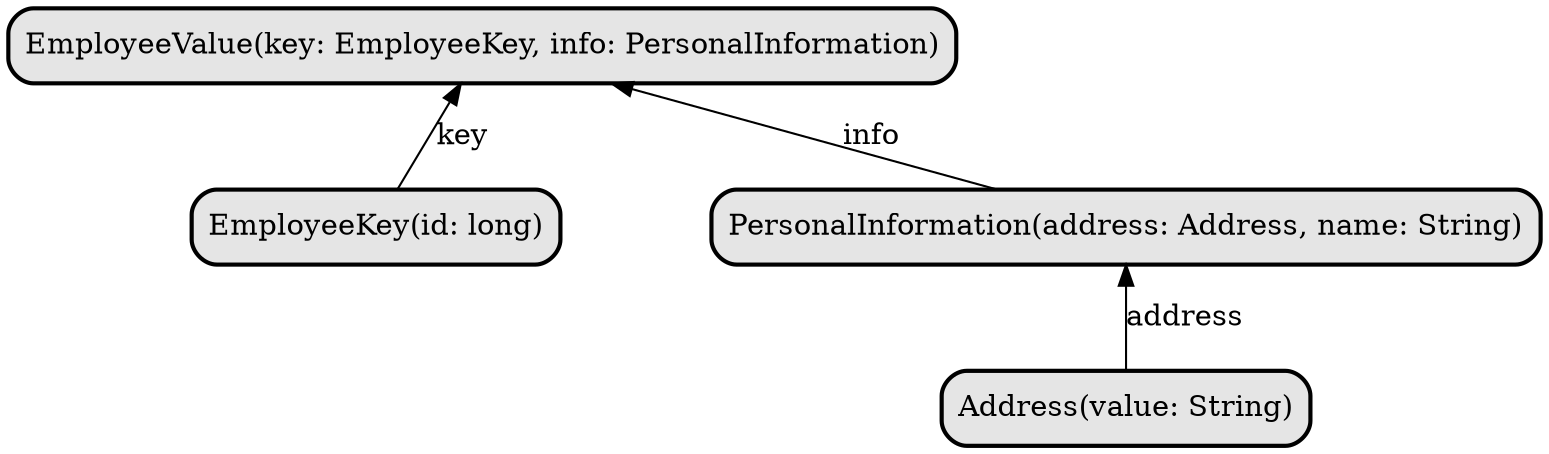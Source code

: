 digraph "Simple Composition" {
    rankdir="BT";
    nodesep=1;
    node [shape=box,style="rounded,filled",penwidth=2.0,color=black,fillcolor=grey90];

    EmployeeValue [label="EmployeeValue(key: EmployeeKey, info: PersonalInformation)"];
    EmployeeKey [label="EmployeeKey(id: long)"];
    PersonalInformation [label="PersonalInformation(address: Address, name: String)"];

    EmployeeKey -> EmployeeValue [label="key"];
    PersonalInformation -> EmployeeValue [label="info"];

    Address [label="Address(value: String)"];
    Address -> PersonalInformation [label="address"];
}